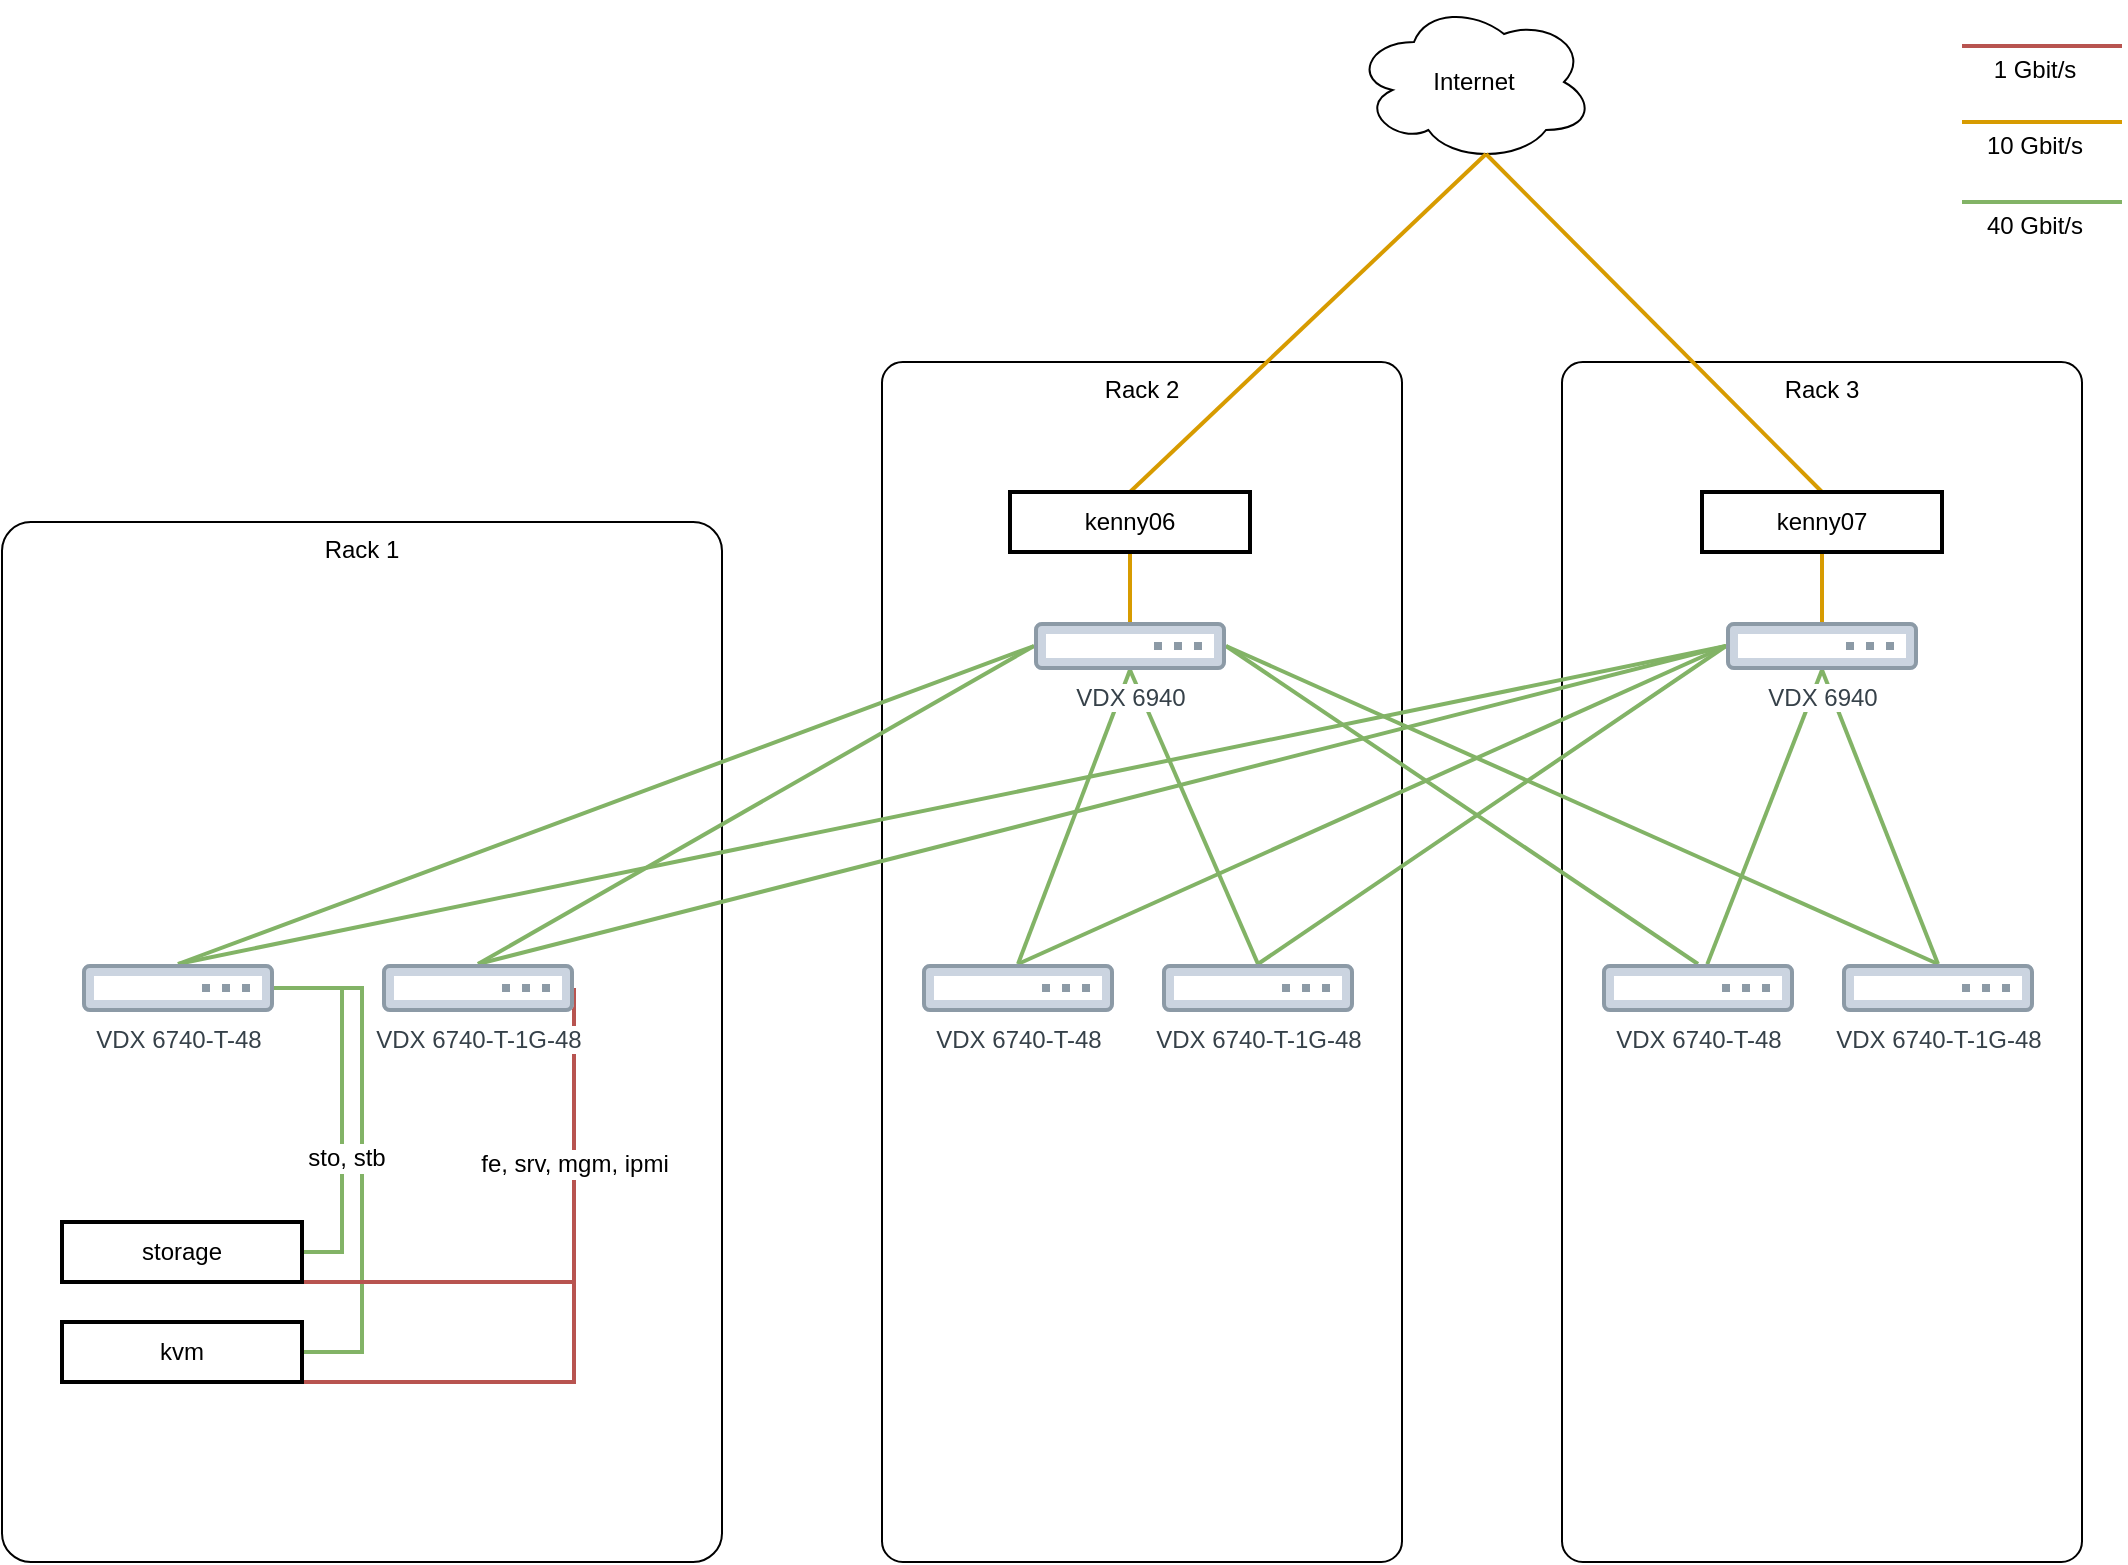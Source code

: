 <mxfile pages="1" version="11.2.4" type="github"><diagram id="7_827bqqEiYXUmW6pO4N" name="Page-1"><mxGraphModel dx="1687" dy="913" grid="1" gridSize="10" guides="1" tooltips="1" connect="1" arrows="1" fold="1" page="1" pageScale="1" pageWidth="1169" pageHeight="827" math="0" shadow="0"><root><mxCell id="0"/><mxCell id="1" parent="0"/><mxCell id="VxRkDkJzMjqJu5nLxbNM-69" style="edgeStyle=elbowEdgeStyle;rounded=0;orthogonalLoop=1;jettySize=auto;elbow=vertical;html=1;exitX=1;exitY=0.5;exitDx=0;exitDy=0;entryX=1.008;entryY=0.986;entryDx=0;entryDy=0;entryPerimeter=0;endArrow=none;endFill=0;strokeColor=#b85450;strokeWidth=2;fillColor=#f8cecc;" edge="1" parent="1" source="VxRkDkJzMjqJu5nLxbNM-18" target="VxRkDkJzMjqJu5nLxbNM-57"><mxGeometry relative="1" as="geometry"><Array as="points"><mxPoint x="240" y="710"/></Array></mxGeometry></mxCell><mxCell id="VxRkDkJzMjqJu5nLxbNM-68" style="edgeStyle=elbowEdgeStyle;rounded=0;orthogonalLoop=1;jettySize=auto;elbow=vertical;html=1;exitX=1;exitY=0.5;exitDx=0;exitDy=0;entryX=1;entryY=0.5;entryDx=0;entryDy=0;endArrow=none;endFill=0;strokeColor=#82b366;strokeWidth=2;fillColor=#d5e8d4;" edge="1" parent="1" source="VxRkDkJzMjqJu5nLxbNM-57" target="VxRkDkJzMjqJu5nLxbNM-14"><mxGeometry relative="1" as="geometry"><Array as="points"><mxPoint x="200" y="604"/></Array></mxGeometry></mxCell><mxCell id="VxRkDkJzMjqJu5nLxbNM-6" value="Rack 1" style="rounded=1;whiteSpace=wrap;html=1;fillColor=none;verticalAlign=top;horizontal=1;arcSize=4;" vertex="1" parent="1"><mxGeometry x="20" y="280" width="360" height="520" as="geometry"/></mxCell><mxCell id="VxRkDkJzMjqJu5nLxbNM-8" value="Rack 2" style="rounded=1;whiteSpace=wrap;html=1;fillColor=none;verticalAlign=top;horizontal=1;arcSize=4;" vertex="1" parent="1"><mxGeometry x="460" y="200" width="260" height="600" as="geometry"/></mxCell><mxCell id="VxRkDkJzMjqJu5nLxbNM-10" value="Rack 3" style="rounded=1;whiteSpace=wrap;html=1;fillColor=none;verticalAlign=top;horizontal=1;arcSize=4;" vertex="1" parent="1"><mxGeometry x="800" y="200" width="260" height="600" as="geometry"/></mxCell><mxCell id="VxRkDkJzMjqJu5nLxbNM-12" value="Internet" style="ellipse;shape=cloud;whiteSpace=wrap;html=1;fillColor=none;" vertex="1" parent="1"><mxGeometry x="696" y="20" width="120" height="80" as="geometry"/></mxCell><mxCell id="VxRkDkJzMjqJu5nLxbNM-29" style="rounded=0;orthogonalLoop=1;jettySize=auto;html=1;exitX=0.5;exitY=0;exitDx=0;exitDy=0;entryX=0;entryY=0.5;entryDx=0;entryDy=0;elbow=vertical;endArrow=none;endFill=0;strokeWidth=2;strokeColor=#82b366;fillColor=#d5e8d4;" edge="1" parent="1" source="VxRkDkJzMjqJu5nLxbNM-14" target="VxRkDkJzMjqJu5nLxbNM-16"><mxGeometry relative="1" as="geometry"/></mxCell><mxCell id="VxRkDkJzMjqJu5nLxbNM-32" style="rounded=0;orthogonalLoop=1;jettySize=auto;html=1;exitX=0.5;exitY=0;exitDx=0;exitDy=0;entryX=0;entryY=0.5;entryDx=0;entryDy=0;elbow=vertical;endArrow=none;endFill=0;strokeWidth=2;strokeColor=#82b366;fillColor=#d5e8d4;" edge="1" parent="1" source="VxRkDkJzMjqJu5nLxbNM-14" target="VxRkDkJzMjqJu5nLxbNM-25"><mxGeometry relative="1" as="geometry"/></mxCell><mxCell id="VxRkDkJzMjqJu5nLxbNM-58" style="edgeStyle=elbowEdgeStyle;rounded=0;orthogonalLoop=1;jettySize=auto;elbow=vertical;html=1;exitX=1;exitY=0.5;exitDx=0;exitDy=0;entryX=1;entryY=0.5;entryDx=0;entryDy=0;endArrow=none;endFill=0;strokeColor=#82b366;strokeWidth=2;fillColor=#d5e8d4;" edge="1" parent="1" source="VxRkDkJzMjqJu5nLxbNM-14" target="VxRkDkJzMjqJu5nLxbNM-56"><mxGeometry relative="1" as="geometry"><Array as="points"><mxPoint x="190" y="579"/></Array></mxGeometry></mxCell><mxCell id="VxRkDkJzMjqJu5nLxbNM-66" value="sto, stb" style="text;html=1;resizable=0;points=[];align=center;verticalAlign=middle;labelBackgroundColor=#ffffff;" vertex="1" connectable="0" parent="VxRkDkJzMjqJu5nLxbNM-58"><mxGeometry x="0.275" y="2" relative="1" as="geometry"><mxPoint as="offset"/></mxGeometry></mxCell><mxCell id="VxRkDkJzMjqJu5nLxbNM-14" value="VDX 6740-T-48" style="aspect=fixed;perimeter=ellipsePerimeter;html=1;align=center;fontSize=12;verticalAlign=top;fontColor=#364149;shadow=0;dashed=0;image;image=img/lib/cumulus/switch_bare_metal_empty.svg;fillColor=none;" vertex="1" parent="1"><mxGeometry x="60" y="501" width="96" height="24" as="geometry"/></mxCell><mxCell id="VxRkDkJzMjqJu5nLxbNM-36" style="edgeStyle=none;rounded=0;orthogonalLoop=1;jettySize=auto;html=1;exitX=0.5;exitY=0;exitDx=0;exitDy=0;entryX=0;entryY=0.5;entryDx=0;entryDy=0;endArrow=none;endFill=0;strokeColor=#82b366;strokeWidth=2;fillColor=#d5e8d4;" edge="1" parent="1" source="VxRkDkJzMjqJu5nLxbNM-18" target="VxRkDkJzMjqJu5nLxbNM-16"><mxGeometry relative="1" as="geometry"/></mxCell><mxCell id="VxRkDkJzMjqJu5nLxbNM-37" style="edgeStyle=none;rounded=0;orthogonalLoop=1;jettySize=auto;html=1;exitX=0.5;exitY=0;exitDx=0;exitDy=0;entryX=0;entryY=0.5;entryDx=0;entryDy=0;endArrow=none;endFill=0;strokeColor=#82b366;strokeWidth=2;fillColor=#d5e8d4;" edge="1" parent="1" source="VxRkDkJzMjqJu5nLxbNM-18" target="VxRkDkJzMjqJu5nLxbNM-25"><mxGeometry relative="1" as="geometry"/></mxCell><mxCell id="VxRkDkJzMjqJu5nLxbNM-59" style="edgeStyle=elbowEdgeStyle;rounded=0;orthogonalLoop=1;jettySize=auto;elbow=vertical;html=1;exitX=1;exitY=0.5;exitDx=0;exitDy=0;endArrow=none;endFill=0;strokeColor=#b85450;strokeWidth=2;fillColor=#f8cecc;" edge="1" parent="1" source="VxRkDkJzMjqJu5nLxbNM-18"><mxGeometry relative="1" as="geometry"><mxPoint x="170" y="650" as="targetPoint"/><Array as="points"><mxPoint x="240" y="660"/><mxPoint x="240" y="650"/></Array></mxGeometry></mxCell><mxCell id="VxRkDkJzMjqJu5nLxbNM-67" value="fe, srv, mgm, ipmi" style="text;html=1;resizable=0;points=[];align=center;verticalAlign=middle;labelBackgroundColor=#ffffff;" vertex="1" connectable="0" parent="VxRkDkJzMjqJu5nLxbNM-59"><mxGeometry x="-0.402" relative="1" as="geometry"><mxPoint as="offset"/></mxGeometry></mxCell><mxCell id="VxRkDkJzMjqJu5nLxbNM-18" value="VDX 6740-T-1G-48" style="aspect=fixed;perimeter=ellipsePerimeter;html=1;align=center;fontSize=12;verticalAlign=top;fontColor=#364149;shadow=0;dashed=0;image;image=img/lib/cumulus/switch_bare_metal_empty.svg;fillColor=none;" vertex="1" parent="1"><mxGeometry x="210" y="501" width="96" height="24" as="geometry"/></mxCell><mxCell id="VxRkDkJzMjqJu5nLxbNM-30" style="rounded=0;orthogonalLoop=1;jettySize=auto;html=1;exitX=0.5;exitY=0;exitDx=0;exitDy=0;elbow=vertical;entryX=0.5;entryY=1;entryDx=0;entryDy=0;endArrow=none;endFill=0;strokeWidth=2;strokeColor=#82b366;fillColor=#d5e8d4;" edge="1" parent="1" source="VxRkDkJzMjqJu5nLxbNM-19" target="VxRkDkJzMjqJu5nLxbNM-16"><mxGeometry relative="1" as="geometry"><mxPoint x="535.471" y="480" as="targetPoint"/></mxGeometry></mxCell><mxCell id="VxRkDkJzMjqJu5nLxbNM-34" style="rounded=0;orthogonalLoop=1;jettySize=auto;html=1;exitX=0.5;exitY=0;exitDx=0;exitDy=0;elbow=vertical;entryX=0;entryY=0.5;entryDx=0;entryDy=0;endArrow=none;endFill=0;strokeWidth=2;strokeColor=#82b366;fillColor=#d5e8d4;" edge="1" parent="1" source="VxRkDkJzMjqJu5nLxbNM-19" target="VxRkDkJzMjqJu5nLxbNM-25"><mxGeometry relative="1" as="geometry"/></mxCell><mxCell id="VxRkDkJzMjqJu5nLxbNM-19" value="VDX 6740-T-48" style="aspect=fixed;perimeter=ellipsePerimeter;html=1;align=center;fontSize=12;verticalAlign=top;fontColor=#364149;shadow=0;dashed=0;image;image=img/lib/cumulus/switch_bare_metal_empty.svg;fillColor=none;" vertex="1" parent="1"><mxGeometry x="480" y="501" width="96" height="24" as="geometry"/></mxCell><mxCell id="VxRkDkJzMjqJu5nLxbNM-39" style="edgeStyle=none;rounded=0;orthogonalLoop=1;jettySize=auto;html=1;exitX=0.5;exitY=0;exitDx=0;exitDy=0;entryX=0.5;entryY=1;entryDx=0;entryDy=0;endArrow=none;endFill=0;strokeColor=#82b366;strokeWidth=2;fillColor=#d5e8d4;" edge="1" parent="1" source="VxRkDkJzMjqJu5nLxbNM-20" target="VxRkDkJzMjqJu5nLxbNM-16"><mxGeometry relative="1" as="geometry"/></mxCell><mxCell id="VxRkDkJzMjqJu5nLxbNM-40" style="edgeStyle=none;rounded=0;orthogonalLoop=1;jettySize=auto;html=1;exitX=0.5;exitY=0;exitDx=0;exitDy=0;entryX=0;entryY=0.5;entryDx=0;entryDy=0;endArrow=none;endFill=0;strokeColor=#82b366;strokeWidth=2;fillColor=#d5e8d4;" edge="1" parent="1" source="VxRkDkJzMjqJu5nLxbNM-20" target="VxRkDkJzMjqJu5nLxbNM-25"><mxGeometry relative="1" as="geometry"/></mxCell><mxCell id="VxRkDkJzMjqJu5nLxbNM-20" value="VDX 6740-T-1G-48" style="aspect=fixed;perimeter=ellipsePerimeter;html=1;align=center;fontSize=12;verticalAlign=top;fontColor=#364149;shadow=0;dashed=0;image;image=img/lib/cumulus/switch_bare_metal_empty.svg;fillColor=none;" vertex="1" parent="1"><mxGeometry x="600" y="501" width="96" height="24" as="geometry"/></mxCell><mxCell id="VxRkDkJzMjqJu5nLxbNM-31" style="rounded=0;orthogonalLoop=1;jettySize=auto;html=1;exitX=0.5;exitY=0;exitDx=0;exitDy=0;elbow=vertical;entryX=1;entryY=0.5;entryDx=0;entryDy=0;endArrow=none;endFill=0;strokeWidth=2;strokeColor=#82b366;fillColor=#d5e8d4;" edge="1" parent="1" source="VxRkDkJzMjqJu5nLxbNM-26" target="VxRkDkJzMjqJu5nLxbNM-16"><mxGeometry relative="1" as="geometry"/></mxCell><mxCell id="VxRkDkJzMjqJu5nLxbNM-33" style="rounded=0;orthogonalLoop=1;jettySize=auto;html=1;elbow=vertical;endArrow=none;endFill=0;strokeWidth=2;strokeColor=#82b366;entryX=0.5;entryY=1;entryDx=0;entryDy=0;fillColor=#d5e8d4;" edge="1" parent="1" source="VxRkDkJzMjqJu5nLxbNM-26" target="VxRkDkJzMjqJu5nLxbNM-25"><mxGeometry relative="1" as="geometry"><mxPoint x="930" y="490" as="targetPoint"/></mxGeometry></mxCell><mxCell id="VxRkDkJzMjqJu5nLxbNM-26" value="VDX 6740-T-48" style="aspect=fixed;perimeter=ellipsePerimeter;html=1;align=center;fontSize=12;verticalAlign=top;fontColor=#364149;shadow=0;dashed=0;image;image=img/lib/cumulus/switch_bare_metal_empty.svg;fillColor=none;" vertex="1" parent="1"><mxGeometry x="820" y="501" width="96" height="24" as="geometry"/></mxCell><mxCell id="VxRkDkJzMjqJu5nLxbNM-41" style="edgeStyle=none;rounded=0;orthogonalLoop=1;jettySize=auto;html=1;exitX=0.5;exitY=0;exitDx=0;exitDy=0;entryX=1;entryY=0.5;entryDx=0;entryDy=0;endArrow=none;endFill=0;strokeColor=#82b366;strokeWidth=2;fillColor=#d5e8d4;" edge="1" parent="1" source="VxRkDkJzMjqJu5nLxbNM-27" target="VxRkDkJzMjqJu5nLxbNM-16"><mxGeometry relative="1" as="geometry"/></mxCell><mxCell id="VxRkDkJzMjqJu5nLxbNM-42" style="edgeStyle=none;rounded=0;orthogonalLoop=1;jettySize=auto;html=1;exitX=0.5;exitY=0;exitDx=0;exitDy=0;entryX=0.5;entryY=1;entryDx=0;entryDy=0;endArrow=none;endFill=0;strokeColor=#82b366;strokeWidth=2;fillColor=#d5e8d4;" edge="1" parent="1" source="VxRkDkJzMjqJu5nLxbNM-27" target="VxRkDkJzMjqJu5nLxbNM-25"><mxGeometry relative="1" as="geometry"/></mxCell><mxCell id="VxRkDkJzMjqJu5nLxbNM-27" value="VDX 6740-T-1G-48" style="aspect=fixed;perimeter=ellipsePerimeter;html=1;align=center;fontSize=12;verticalAlign=top;fontColor=#364149;shadow=0;dashed=0;image;image=img/lib/cumulus/switch_bare_metal_empty.svg;fillColor=none;" vertex="1" parent="1"><mxGeometry x="940" y="501" width="96" height="24" as="geometry"/></mxCell><mxCell id="VxRkDkJzMjqJu5nLxbNM-49" style="edgeStyle=none;rounded=0;orthogonalLoop=1;jettySize=auto;html=1;exitX=0.5;exitY=0;exitDx=0;exitDy=0;entryX=0.5;entryY=1;entryDx=0;entryDy=0;endArrow=none;endFill=0;strokeColor=#d79b00;strokeWidth=2;fillColor=#ffe6cc;" edge="1" parent="1" source="VxRkDkJzMjqJu5nLxbNM-25" target="VxRkDkJzMjqJu5nLxbNM-46"><mxGeometry relative="1" as="geometry"/></mxCell><mxCell id="VxRkDkJzMjqJu5nLxbNM-25" value="VDX 6940" style="aspect=fixed;perimeter=ellipsePerimeter;html=1;align=center;fontSize=12;verticalAlign=top;fontColor=#364149;shadow=0;dashed=0;image;image=img/lib/cumulus/switch_bare_metal_empty.svg;fillColor=none;imageBorder=none;backgroundOutline=0;imageBackground=none;" vertex="1" parent="1"><mxGeometry x="882" y="330" width="96" height="24" as="geometry"/></mxCell><mxCell id="VxRkDkJzMjqJu5nLxbNM-48" style="edgeStyle=none;rounded=0;orthogonalLoop=1;jettySize=auto;html=1;exitX=0.5;exitY=0;exitDx=0;exitDy=0;entryX=0.5;entryY=1;entryDx=0;entryDy=0;endArrow=none;endFill=0;strokeColor=#d79b00;strokeWidth=2;fillColor=#ffe6cc;" edge="1" parent="1" source="VxRkDkJzMjqJu5nLxbNM-16" target="VxRkDkJzMjqJu5nLxbNM-43"><mxGeometry relative="1" as="geometry"/></mxCell><mxCell id="VxRkDkJzMjqJu5nLxbNM-16" value="VDX 6940" style="aspect=fixed;perimeter=ellipsePerimeter;html=1;align=center;fontSize=12;verticalAlign=top;fontColor=#364149;shadow=0;dashed=0;image;image=img/lib/cumulus/switch_bare_metal_empty.svg;fillColor=none;" vertex="1" parent="1"><mxGeometry x="536" y="330" width="96" height="24" as="geometry"/></mxCell><mxCell id="VxRkDkJzMjqJu5nLxbNM-50" style="edgeStyle=none;rounded=0;orthogonalLoop=1;jettySize=auto;html=1;exitX=0.5;exitY=0;exitDx=0;exitDy=0;entryX=0.55;entryY=0.95;entryDx=0;entryDy=0;entryPerimeter=0;endArrow=none;endFill=0;strokeColor=#d79b00;strokeWidth=2;fillColor=#ffe6cc;" edge="1" parent="1" source="VxRkDkJzMjqJu5nLxbNM-43" target="VxRkDkJzMjqJu5nLxbNM-12"><mxGeometry relative="1" as="geometry"/></mxCell><mxCell id="VxRkDkJzMjqJu5nLxbNM-43" value="kenny06" style="rounded=0;whiteSpace=wrap;html=1;strokeWidth=2;fillColor=none;" vertex="1" parent="1"><mxGeometry x="524" y="265" width="120" height="30" as="geometry"/></mxCell><mxCell id="VxRkDkJzMjqJu5nLxbNM-51" style="edgeStyle=none;rounded=0;orthogonalLoop=1;jettySize=auto;html=1;exitX=0.5;exitY=0;exitDx=0;exitDy=0;endArrow=none;endFill=0;strokeColor=#d79b00;strokeWidth=2;entryX=0.55;entryY=0.95;entryDx=0;entryDy=0;entryPerimeter=0;fillColor=#ffe6cc;" edge="1" parent="1" source="VxRkDkJzMjqJu5nLxbNM-46" target="VxRkDkJzMjqJu5nLxbNM-12"><mxGeometry relative="1" as="geometry"><mxPoint x="790" y="120" as="targetPoint"/></mxGeometry></mxCell><mxCell id="VxRkDkJzMjqJu5nLxbNM-46" value="kenny07" style="rounded=0;whiteSpace=wrap;html=1;strokeWidth=2;fillColor=none;" vertex="1" parent="1"><mxGeometry x="870" y="265" width="120" height="30" as="geometry"/></mxCell><mxCell id="VxRkDkJzMjqJu5nLxbNM-52" style="edgeStyle=none;rounded=0;orthogonalLoop=1;jettySize=auto;html=1;endArrow=none;endFill=0;strokeColor=#d79b00;strokeWidth=2;entryX=0.55;entryY=0.95;entryDx=0;entryDy=0;entryPerimeter=0;fillColor=#ffe6cc;" edge="1" parent="1"><mxGeometry relative="1" as="geometry"><mxPoint x="1000" y="80" as="targetPoint"/><mxPoint x="1080" y="80" as="sourcePoint"/></mxGeometry></mxCell><mxCell id="VxRkDkJzMjqJu5nLxbNM-53" value="10 Gbit/s" style="text;html=1;resizable=0;points=[];align=center;verticalAlign=top;labelBackgroundColor=#ffffff;" vertex="1" connectable="0" parent="VxRkDkJzMjqJu5nLxbNM-52"><mxGeometry x="0.5" y="-2" relative="1" as="geometry"><mxPoint x="16" as="offset"/></mxGeometry></mxCell><mxCell id="VxRkDkJzMjqJu5nLxbNM-54" style="edgeStyle=none;rounded=0;orthogonalLoop=1;jettySize=auto;html=1;endArrow=none;endFill=0;strokeColor=#82b366;strokeWidth=2;entryX=0.55;entryY=0.95;entryDx=0;entryDy=0;entryPerimeter=0;fillColor=#d5e8d4;" edge="1" parent="1"><mxGeometry relative="1" as="geometry"><mxPoint x="1000" y="120" as="targetPoint"/><mxPoint x="1080" y="120" as="sourcePoint"/></mxGeometry></mxCell><mxCell id="VxRkDkJzMjqJu5nLxbNM-55" value="40 Gbit/s" style="text;html=1;resizable=0;points=[];align=center;verticalAlign=top;labelBackgroundColor=#ffffff;" vertex="1" connectable="0" parent="VxRkDkJzMjqJu5nLxbNM-54"><mxGeometry x="0.5" y="-2" relative="1" as="geometry"><mxPoint x="16" as="offset"/></mxGeometry></mxCell><mxCell id="VxRkDkJzMjqJu5nLxbNM-56" value="storage" style="rounded=0;whiteSpace=wrap;html=1;strokeWidth=2;fillColor=none;" vertex="1" parent="1"><mxGeometry x="50" y="630" width="120" height="30" as="geometry"/></mxCell><mxCell id="VxRkDkJzMjqJu5nLxbNM-57" value="kvm" style="rounded=0;whiteSpace=wrap;html=1;strokeWidth=2;fillColor=none;" vertex="1" parent="1"><mxGeometry x="50" y="680" width="120" height="30" as="geometry"/></mxCell><mxCell id="VxRkDkJzMjqJu5nLxbNM-60" style="edgeStyle=none;rounded=0;orthogonalLoop=1;jettySize=auto;html=1;endArrow=none;endFill=0;strokeColor=#b85450;strokeWidth=2;entryX=0.55;entryY=0.95;entryDx=0;entryDy=0;entryPerimeter=0;fillColor=#f8cecc;" edge="1" parent="1"><mxGeometry relative="1" as="geometry"><mxPoint x="1000" y="42" as="targetPoint"/><mxPoint x="1080" y="42" as="sourcePoint"/></mxGeometry></mxCell><mxCell id="VxRkDkJzMjqJu5nLxbNM-61" value="1 Gbit/s" style="text;html=1;resizable=0;points=[];align=center;verticalAlign=top;labelBackgroundColor=#ffffff;" vertex="1" connectable="0" parent="VxRkDkJzMjqJu5nLxbNM-60"><mxGeometry x="0.5" y="-2" relative="1" as="geometry"><mxPoint x="16" as="offset"/></mxGeometry></mxCell></root></mxGraphModel></diagram></mxfile>